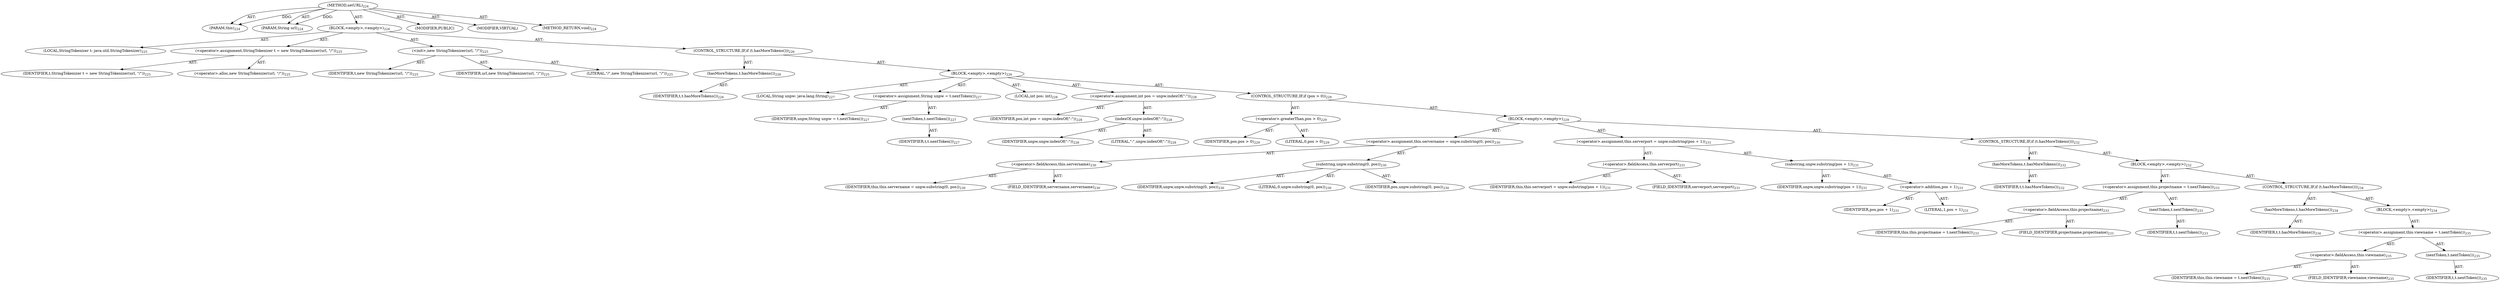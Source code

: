 digraph "setURL" {  
"111669149705" [label = <(METHOD,setURL)<SUB>224</SUB>> ]
"115964117001" [label = <(PARAM,this)<SUB>224</SUB>> ]
"115964117017" [label = <(PARAM,String url)<SUB>224</SUB>> ]
"25769803785" [label = <(BLOCK,&lt;empty&gt;,&lt;empty&gt;)<SUB>224</SUB>> ]
"94489280512" [label = <(LOCAL,StringTokenizer t: java.util.StringTokenizer)<SUB>225</SUB>> ]
"30064771088" [label = <(&lt;operator&gt;.assignment,StringTokenizer t = new StringTokenizer(url, &quot;/&quot;))<SUB>225</SUB>> ]
"68719476781" [label = <(IDENTIFIER,t,StringTokenizer t = new StringTokenizer(url, &quot;/&quot;))<SUB>225</SUB>> ]
"30064771089" [label = <(&lt;operator&gt;.alloc,new StringTokenizer(url, &quot;/&quot;))<SUB>225</SUB>> ]
"30064771090" [label = <(&lt;init&gt;,new StringTokenizer(url, &quot;/&quot;))<SUB>225</SUB>> ]
"68719476782" [label = <(IDENTIFIER,t,new StringTokenizer(url, &quot;/&quot;))<SUB>225</SUB>> ]
"68719476783" [label = <(IDENTIFIER,url,new StringTokenizer(url, &quot;/&quot;))<SUB>225</SUB>> ]
"90194313217" [label = <(LITERAL,&quot;/&quot;,new StringTokenizer(url, &quot;/&quot;))<SUB>225</SUB>> ]
"47244640256" [label = <(CONTROL_STRUCTURE,IF,if (t.hasMoreTokens()))<SUB>226</SUB>> ]
"30064771091" [label = <(hasMoreTokens,t.hasMoreTokens())<SUB>226</SUB>> ]
"68719476784" [label = <(IDENTIFIER,t,t.hasMoreTokens())<SUB>226</SUB>> ]
"25769803786" [label = <(BLOCK,&lt;empty&gt;,&lt;empty&gt;)<SUB>226</SUB>> ]
"94489280513" [label = <(LOCAL,String unpw: java.lang.String)<SUB>227</SUB>> ]
"30064771092" [label = <(&lt;operator&gt;.assignment,String unpw = t.nextToken())<SUB>227</SUB>> ]
"68719476785" [label = <(IDENTIFIER,unpw,String unpw = t.nextToken())<SUB>227</SUB>> ]
"30064771093" [label = <(nextToken,t.nextToken())<SUB>227</SUB>> ]
"68719476786" [label = <(IDENTIFIER,t,t.nextToken())<SUB>227</SUB>> ]
"94489280514" [label = <(LOCAL,int pos: int)<SUB>228</SUB>> ]
"30064771094" [label = <(&lt;operator&gt;.assignment,int pos = unpw.indexOf(&quot;:&quot;))<SUB>228</SUB>> ]
"68719476787" [label = <(IDENTIFIER,pos,int pos = unpw.indexOf(&quot;:&quot;))<SUB>228</SUB>> ]
"30064771095" [label = <(indexOf,unpw.indexOf(&quot;:&quot;))<SUB>228</SUB>> ]
"68719476788" [label = <(IDENTIFIER,unpw,unpw.indexOf(&quot;:&quot;))<SUB>228</SUB>> ]
"90194313218" [label = <(LITERAL,&quot;:&quot;,unpw.indexOf(&quot;:&quot;))<SUB>228</SUB>> ]
"47244640257" [label = <(CONTROL_STRUCTURE,IF,if (pos &gt; 0))<SUB>229</SUB>> ]
"30064771096" [label = <(&lt;operator&gt;.greaterThan,pos &gt; 0)<SUB>229</SUB>> ]
"68719476789" [label = <(IDENTIFIER,pos,pos &gt; 0)<SUB>229</SUB>> ]
"90194313219" [label = <(LITERAL,0,pos &gt; 0)<SUB>229</SUB>> ]
"25769803787" [label = <(BLOCK,&lt;empty&gt;,&lt;empty&gt;)<SUB>229</SUB>> ]
"30064771097" [label = <(&lt;operator&gt;.assignment,this.servername = unpw.substring(0, pos))<SUB>230</SUB>> ]
"30064771098" [label = <(&lt;operator&gt;.fieldAccess,this.servername)<SUB>230</SUB>> ]
"68719476745" [label = <(IDENTIFIER,this,this.servername = unpw.substring(0, pos))<SUB>230</SUB>> ]
"55834574857" [label = <(FIELD_IDENTIFIER,servername,servername)<SUB>230</SUB>> ]
"30064771099" [label = <(substring,unpw.substring(0, pos))<SUB>230</SUB>> ]
"68719476790" [label = <(IDENTIFIER,unpw,unpw.substring(0, pos))<SUB>230</SUB>> ]
"90194313220" [label = <(LITERAL,0,unpw.substring(0, pos))<SUB>230</SUB>> ]
"68719476791" [label = <(IDENTIFIER,pos,unpw.substring(0, pos))<SUB>230</SUB>> ]
"30064771100" [label = <(&lt;operator&gt;.assignment,this.serverport = unpw.substring(pos + 1))<SUB>231</SUB>> ]
"30064771101" [label = <(&lt;operator&gt;.fieldAccess,this.serverport)<SUB>231</SUB>> ]
"68719476746" [label = <(IDENTIFIER,this,this.serverport = unpw.substring(pos + 1))<SUB>231</SUB>> ]
"55834574858" [label = <(FIELD_IDENTIFIER,serverport,serverport)<SUB>231</SUB>> ]
"30064771102" [label = <(substring,unpw.substring(pos + 1))<SUB>231</SUB>> ]
"68719476792" [label = <(IDENTIFIER,unpw,unpw.substring(pos + 1))<SUB>231</SUB>> ]
"30064771103" [label = <(&lt;operator&gt;.addition,pos + 1)<SUB>231</SUB>> ]
"68719476793" [label = <(IDENTIFIER,pos,pos + 1)<SUB>231</SUB>> ]
"90194313221" [label = <(LITERAL,1,pos + 1)<SUB>231</SUB>> ]
"47244640258" [label = <(CONTROL_STRUCTURE,IF,if (t.hasMoreTokens()))<SUB>232</SUB>> ]
"30064771104" [label = <(hasMoreTokens,t.hasMoreTokens())<SUB>232</SUB>> ]
"68719476794" [label = <(IDENTIFIER,t,t.hasMoreTokens())<SUB>232</SUB>> ]
"25769803788" [label = <(BLOCK,&lt;empty&gt;,&lt;empty&gt;)<SUB>232</SUB>> ]
"30064771105" [label = <(&lt;operator&gt;.assignment,this.projectname = t.nextToken())<SUB>233</SUB>> ]
"30064771106" [label = <(&lt;operator&gt;.fieldAccess,this.projectname)<SUB>233</SUB>> ]
"68719476747" [label = <(IDENTIFIER,this,this.projectname = t.nextToken())<SUB>233</SUB>> ]
"55834574859" [label = <(FIELD_IDENTIFIER,projectname,projectname)<SUB>233</SUB>> ]
"30064771107" [label = <(nextToken,t.nextToken())<SUB>233</SUB>> ]
"68719476795" [label = <(IDENTIFIER,t,t.nextToken())<SUB>233</SUB>> ]
"47244640259" [label = <(CONTROL_STRUCTURE,IF,if (t.hasMoreTokens()))<SUB>234</SUB>> ]
"30064771108" [label = <(hasMoreTokens,t.hasMoreTokens())<SUB>234</SUB>> ]
"68719476796" [label = <(IDENTIFIER,t,t.hasMoreTokens())<SUB>234</SUB>> ]
"25769803789" [label = <(BLOCK,&lt;empty&gt;,&lt;empty&gt;)<SUB>234</SUB>> ]
"30064771109" [label = <(&lt;operator&gt;.assignment,this.viewname = t.nextToken())<SUB>235</SUB>> ]
"30064771110" [label = <(&lt;operator&gt;.fieldAccess,this.viewname)<SUB>235</SUB>> ]
"68719476748" [label = <(IDENTIFIER,this,this.viewname = t.nextToken())<SUB>235</SUB>> ]
"55834574860" [label = <(FIELD_IDENTIFIER,viewname,viewname)<SUB>235</SUB>> ]
"30064771111" [label = <(nextToken,t.nextToken())<SUB>235</SUB>> ]
"68719476797" [label = <(IDENTIFIER,t,t.nextToken())<SUB>235</SUB>> ]
"133143986201" [label = <(MODIFIER,PUBLIC)> ]
"133143986202" [label = <(MODIFIER,VIRTUAL)> ]
"128849018889" [label = <(METHOD_RETURN,void)<SUB>224</SUB>> ]
  "111669149705" -> "115964117001"  [ label = "AST: "] 
  "111669149705" -> "115964117017"  [ label = "AST: "] 
  "111669149705" -> "25769803785"  [ label = "AST: "] 
  "111669149705" -> "133143986201"  [ label = "AST: "] 
  "111669149705" -> "133143986202"  [ label = "AST: "] 
  "111669149705" -> "128849018889"  [ label = "AST: "] 
  "25769803785" -> "94489280512"  [ label = "AST: "] 
  "25769803785" -> "30064771088"  [ label = "AST: "] 
  "25769803785" -> "30064771090"  [ label = "AST: "] 
  "25769803785" -> "47244640256"  [ label = "AST: "] 
  "30064771088" -> "68719476781"  [ label = "AST: "] 
  "30064771088" -> "30064771089"  [ label = "AST: "] 
  "30064771090" -> "68719476782"  [ label = "AST: "] 
  "30064771090" -> "68719476783"  [ label = "AST: "] 
  "30064771090" -> "90194313217"  [ label = "AST: "] 
  "47244640256" -> "30064771091"  [ label = "AST: "] 
  "47244640256" -> "25769803786"  [ label = "AST: "] 
  "30064771091" -> "68719476784"  [ label = "AST: "] 
  "25769803786" -> "94489280513"  [ label = "AST: "] 
  "25769803786" -> "30064771092"  [ label = "AST: "] 
  "25769803786" -> "94489280514"  [ label = "AST: "] 
  "25769803786" -> "30064771094"  [ label = "AST: "] 
  "25769803786" -> "47244640257"  [ label = "AST: "] 
  "30064771092" -> "68719476785"  [ label = "AST: "] 
  "30064771092" -> "30064771093"  [ label = "AST: "] 
  "30064771093" -> "68719476786"  [ label = "AST: "] 
  "30064771094" -> "68719476787"  [ label = "AST: "] 
  "30064771094" -> "30064771095"  [ label = "AST: "] 
  "30064771095" -> "68719476788"  [ label = "AST: "] 
  "30064771095" -> "90194313218"  [ label = "AST: "] 
  "47244640257" -> "30064771096"  [ label = "AST: "] 
  "47244640257" -> "25769803787"  [ label = "AST: "] 
  "30064771096" -> "68719476789"  [ label = "AST: "] 
  "30064771096" -> "90194313219"  [ label = "AST: "] 
  "25769803787" -> "30064771097"  [ label = "AST: "] 
  "25769803787" -> "30064771100"  [ label = "AST: "] 
  "25769803787" -> "47244640258"  [ label = "AST: "] 
  "30064771097" -> "30064771098"  [ label = "AST: "] 
  "30064771097" -> "30064771099"  [ label = "AST: "] 
  "30064771098" -> "68719476745"  [ label = "AST: "] 
  "30064771098" -> "55834574857"  [ label = "AST: "] 
  "30064771099" -> "68719476790"  [ label = "AST: "] 
  "30064771099" -> "90194313220"  [ label = "AST: "] 
  "30064771099" -> "68719476791"  [ label = "AST: "] 
  "30064771100" -> "30064771101"  [ label = "AST: "] 
  "30064771100" -> "30064771102"  [ label = "AST: "] 
  "30064771101" -> "68719476746"  [ label = "AST: "] 
  "30064771101" -> "55834574858"  [ label = "AST: "] 
  "30064771102" -> "68719476792"  [ label = "AST: "] 
  "30064771102" -> "30064771103"  [ label = "AST: "] 
  "30064771103" -> "68719476793"  [ label = "AST: "] 
  "30064771103" -> "90194313221"  [ label = "AST: "] 
  "47244640258" -> "30064771104"  [ label = "AST: "] 
  "47244640258" -> "25769803788"  [ label = "AST: "] 
  "30064771104" -> "68719476794"  [ label = "AST: "] 
  "25769803788" -> "30064771105"  [ label = "AST: "] 
  "25769803788" -> "47244640259"  [ label = "AST: "] 
  "30064771105" -> "30064771106"  [ label = "AST: "] 
  "30064771105" -> "30064771107"  [ label = "AST: "] 
  "30064771106" -> "68719476747"  [ label = "AST: "] 
  "30064771106" -> "55834574859"  [ label = "AST: "] 
  "30064771107" -> "68719476795"  [ label = "AST: "] 
  "47244640259" -> "30064771108"  [ label = "AST: "] 
  "47244640259" -> "25769803789"  [ label = "AST: "] 
  "30064771108" -> "68719476796"  [ label = "AST: "] 
  "25769803789" -> "30064771109"  [ label = "AST: "] 
  "30064771109" -> "30064771110"  [ label = "AST: "] 
  "30064771109" -> "30064771111"  [ label = "AST: "] 
  "30064771110" -> "68719476748"  [ label = "AST: "] 
  "30064771110" -> "55834574860"  [ label = "AST: "] 
  "30064771111" -> "68719476797"  [ label = "AST: "] 
  "111669149705" -> "115964117001"  [ label = "DDG: "] 
  "111669149705" -> "115964117017"  [ label = "DDG: "] 
}

